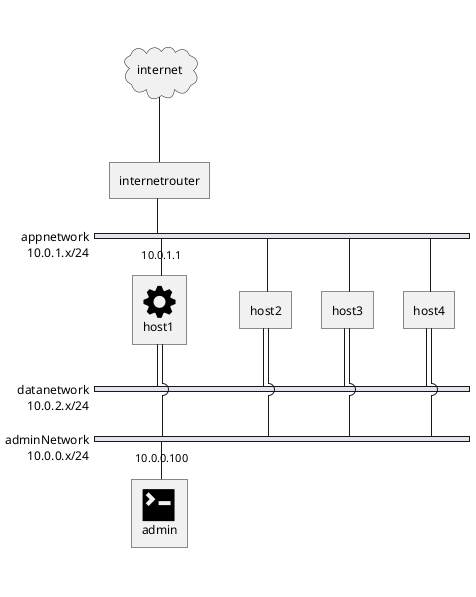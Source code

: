@startuml

nwdiag {
internet [ shape = cloud];
    internet -- internetrouter
    network appnetwork {
        internetrouter
        address = "10.0.1.x/24"
        host1 [address = 10.0.1.1 description = <&cog*4>\nhost1 ]
        host2
        host3
        host4
    }
    network datanetwork {
        address = "10.0.2.x/24"
        host1
        host2
        host3
        host4
    }

    network adminNetwork {
        address = "10.0.0.x/24"
        host1
        host2
        host3
        host4
        adminConsole [address=10.0.0.100 description= <&terminal*4>\nadmin]
    }
}
@enduml
